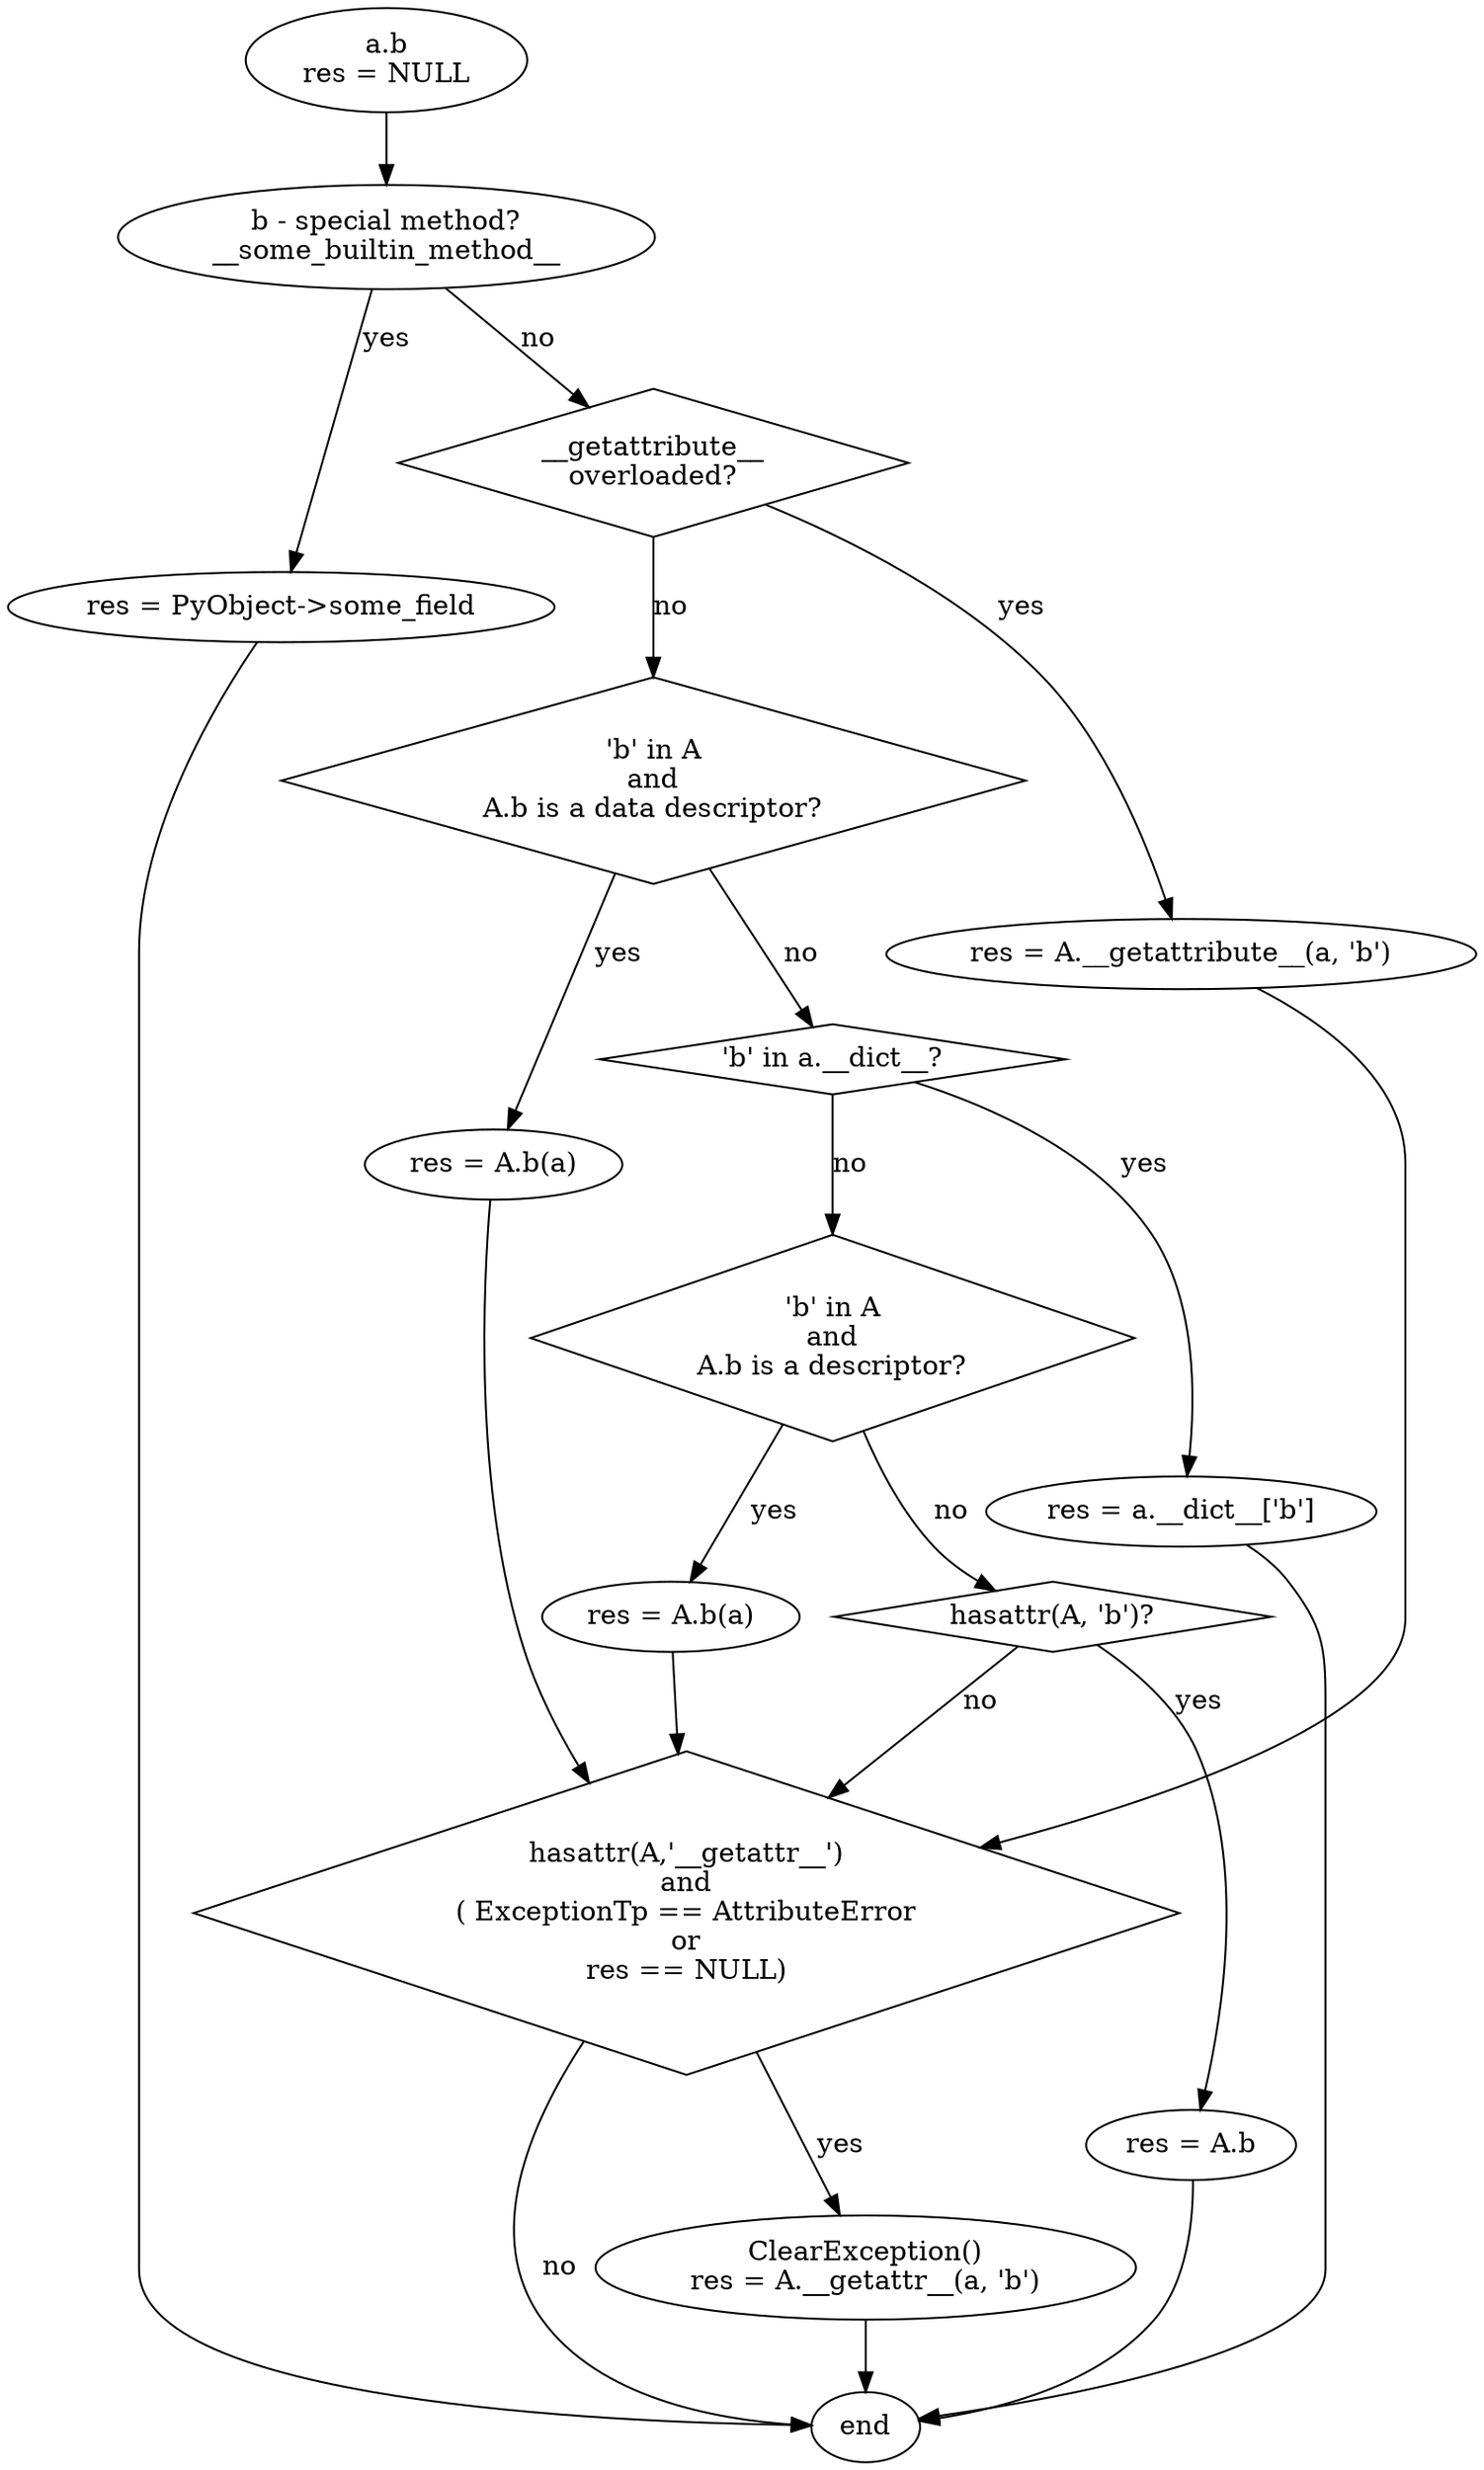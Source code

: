 digraph AttrAccess{
	start              [label="a.b\nres = NULL"];
	is_special         [label="b - special method?\n__some_builtin_method__"];
	get_from_pyobject  [label="res = PyObject->some_field"];
	start_getattribute [shape="diamond", label="__getattribute__\noverloaded?"];
	user_getattribute  [label="res = A.__getattribute__(a, 'b')"];
	is_data_descr      [shape="diamond", label="'b' in A\nand\nA.b is a data descriptor?"];
	data_descr         [label="res = A.b(a)"];
	is_in_dict         [shape="diamond", label="'b' in a.__dict__?"];
	in_dict            [label="res = a.__dict__['b']"];
	is_any_descr       [shape="diamond", label="'b' in A\nand\nA.b is a descriptor?"];
	any_descr          [label="res = A.b(a)"];
	is_A_has_b         [shape="diamond", label="hasattr(A, 'b')?"];
	A_has_b            [label="res = A.b"];
	getattr            [label="ClearException()\nres = A.__getattr__(a, 'b')"];
	is_getattr [shape="diamond", label="hasattr(A,'__getattr__')\nand\n( ExceptionTp == AttributeError\nor\nres == NULL)"];

	start -> is_special;

	is_special -> get_from_pyobject [label="yes"];
	is_special -> start_getattribute [label="no"];

	get_from_pyobject -> end;

	start_getattribute -> user_getattribute [label="yes"];
	start_getattribute -> is_data_descr [label="no"];

	user_getattribute -> is_getattr;

	is_data_descr -> data_descr [label="yes"];
	is_data_descr -> is_in_dict [label="no"];
	data_descr -> is_getattr;

	is_in_dict -> in_dict [label="yes"];
	is_in_dict -> is_any_descr [label="no"];

	in_dict -> end;

	is_any_descr -> any_descr [label="yes"];
	is_any_descr -> is_A_has_b [label="no"];

	any_descr -> is_getattr;

	is_A_has_b -> is_getattr [label="no"];
	is_A_has_b -> A_has_b [label="yes"];

	A_has_b -> end;

	is_getattr -> getattr [label="yes"];
	is_getattr -> end [label="no"];

	getattr -> end;
}
